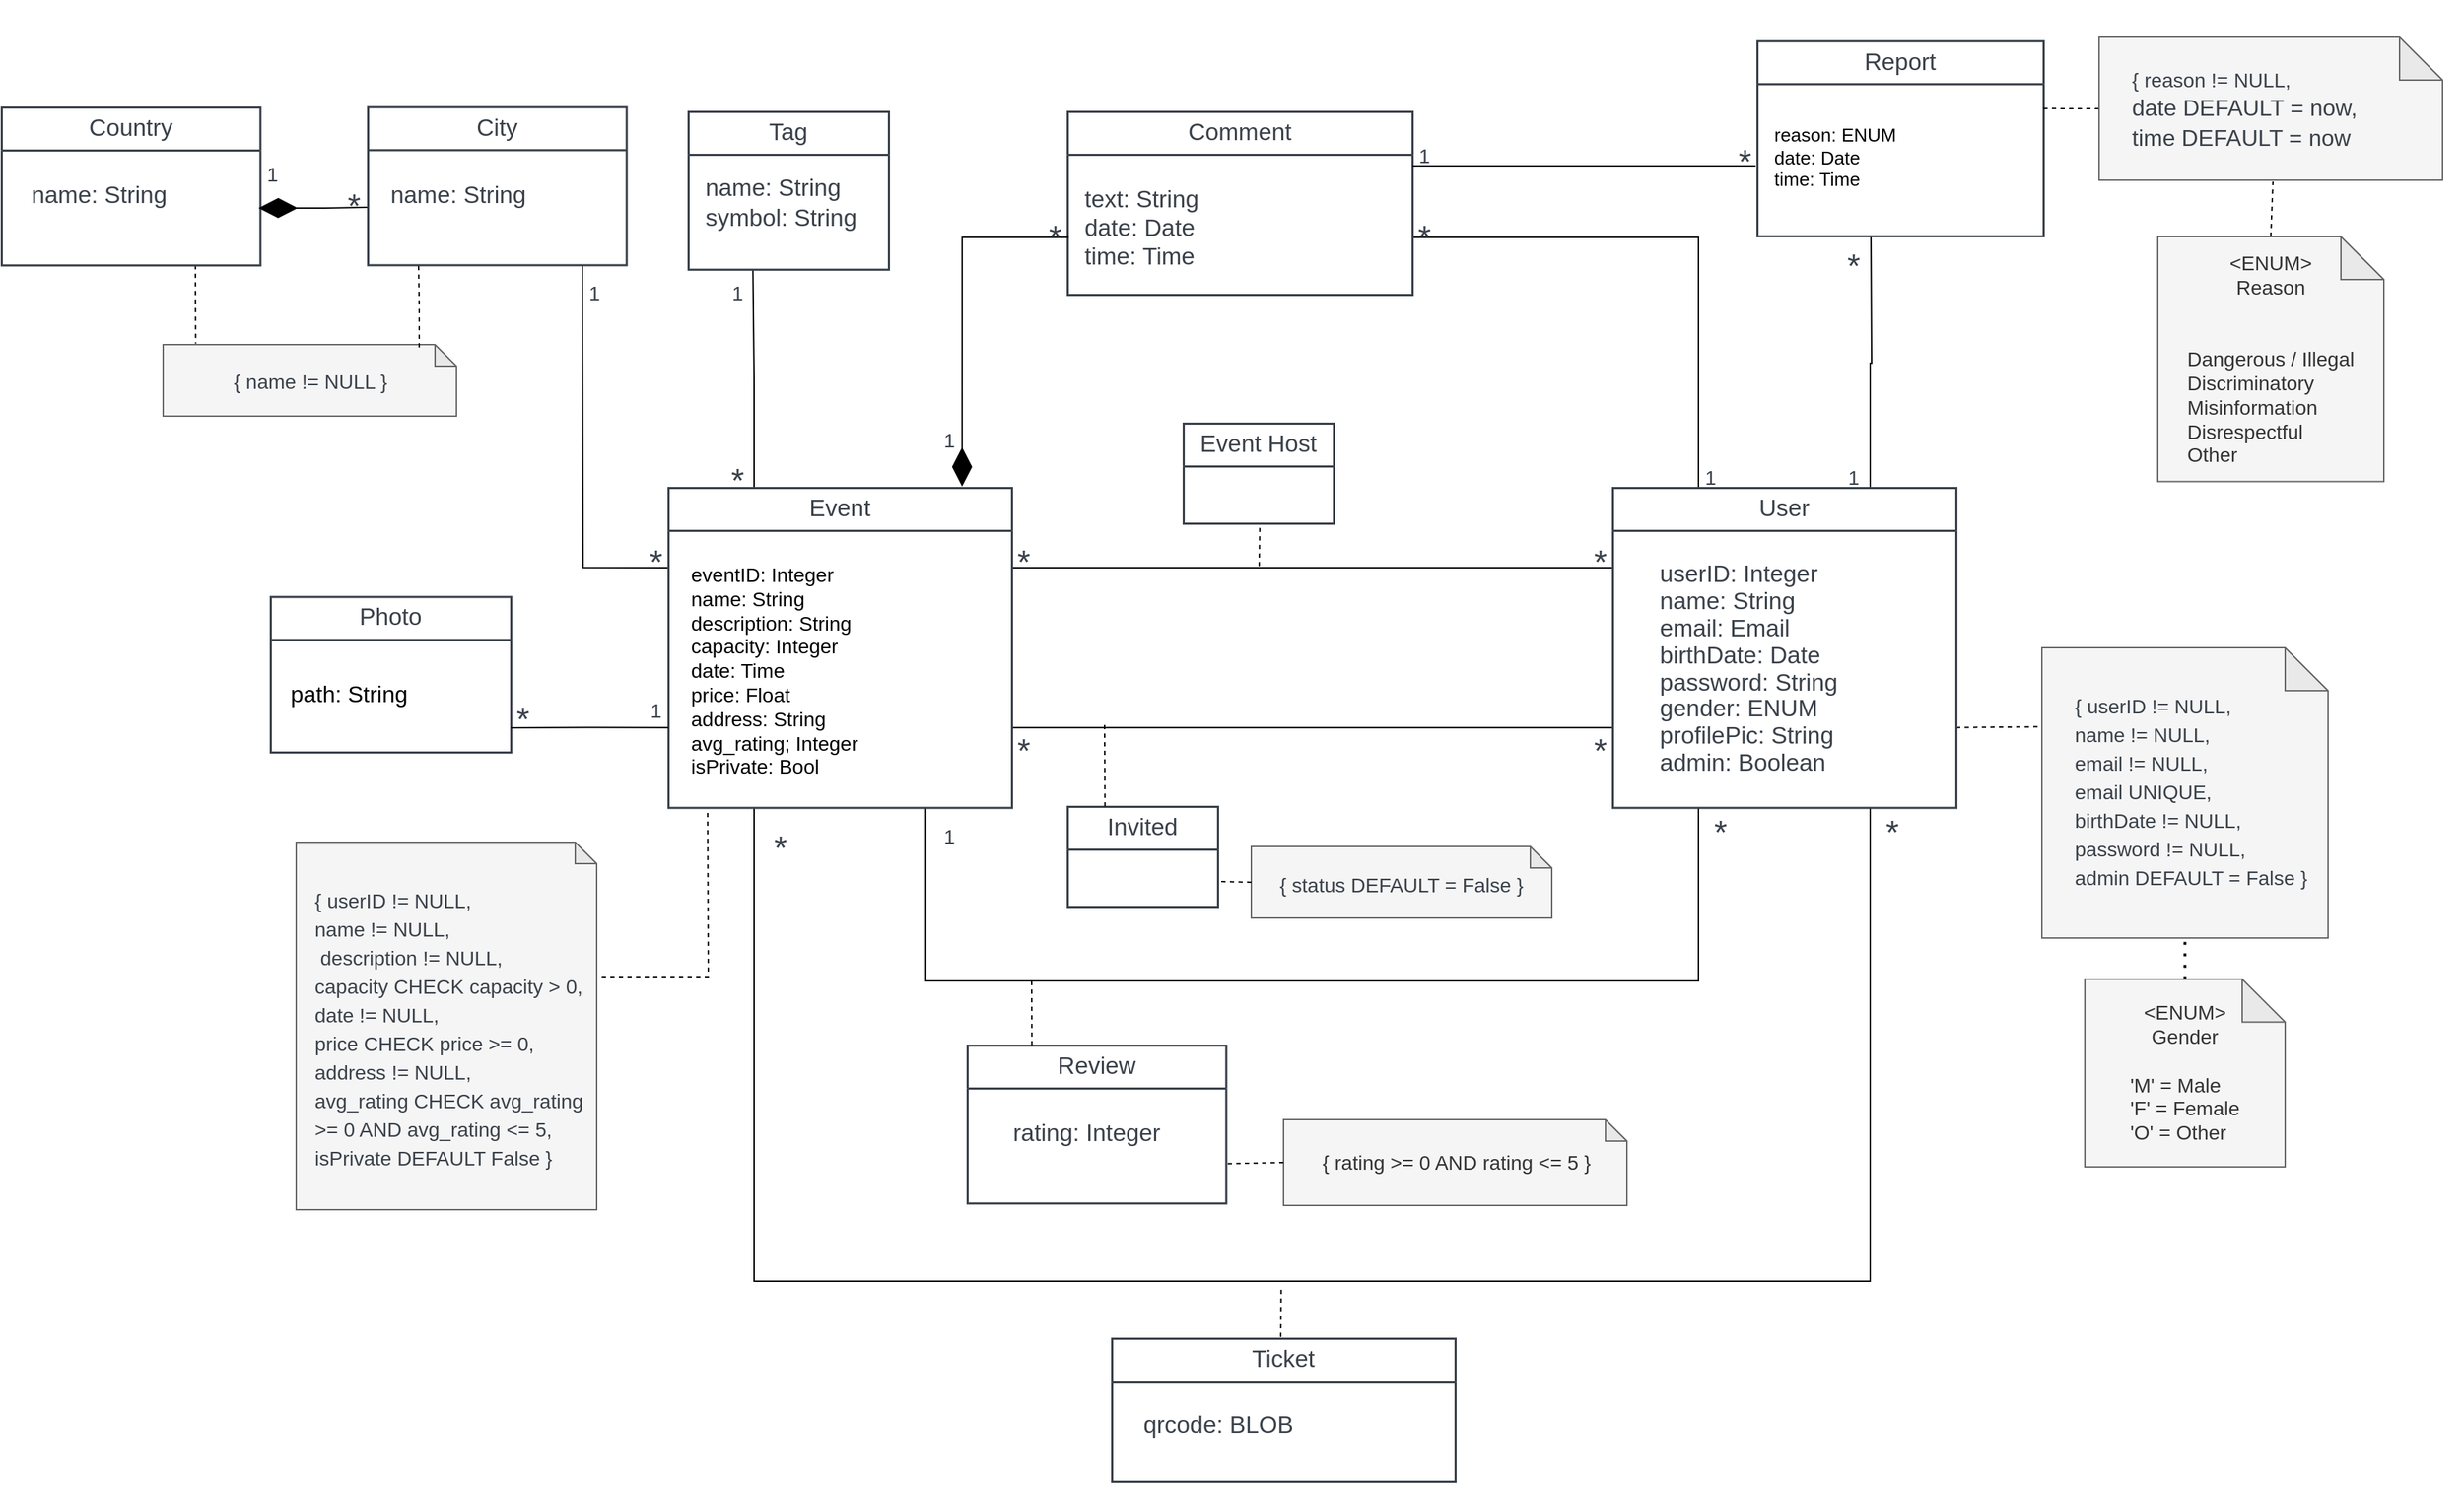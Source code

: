 <mxfile>
    <diagram id="xjRasg4oQ_YAl4rNodnV" name="Page-1">
        <mxGraphModel dx="2036" dy="589" grid="1" gridSize="10" guides="1" tooltips="1" connect="1" arrows="1" fold="1" page="1" pageScale="1" pageWidth="850" pageHeight="1100" math="0" shadow="0">
            <root>
                <mxCell id="0"/>
                <mxCell id="1" parent="0"/>
                <mxCell id="vQ-B-wtypdKm5OWItc5w-111" value="" style="shape=note;whiteSpace=wrap;html=1;backgroundOutline=1;darkOpacity=0.05;fontFamily=Helvetica;fontSize=14;fillColor=#f5f5f5;fontColor=#333333;strokeColor=#666666;" parent="1" vertex="1">
                    <mxGeometry x="1380" y="487" width="200" height="203" as="geometry"/>
                </mxCell>
                <mxCell id="vQ-B-wtypdKm5OWItc5w-81" value="" style="shape=note;whiteSpace=wrap;html=1;backgroundOutline=1;darkOpacity=0.05;size=15;fillColor=#f5f5f5;fontColor=#333333;strokeColor=#666666;" parent="1" vertex="1">
                    <mxGeometry x="67" y="275" width="205" height="50" as="geometry"/>
                </mxCell>
                <mxCell id="vQ-B-wtypdKm5OWItc5w-80" value="" style="shape=note;whiteSpace=wrap;html=1;backgroundOutline=1;darkOpacity=0.05;size=15;fillColor=#f5f5f5;fontColor=#333333;strokeColor=#666666;" parent="1" vertex="1">
                    <mxGeometry x="160" y="623" width="210" height="257" as="geometry"/>
                </mxCell>
                <mxCell id="vQ-B-wtypdKm5OWItc5w-75" value="" style="shape=note;whiteSpace=wrap;html=1;backgroundOutline=1;darkOpacity=0.05;size=15;fillColor=#f5f5f5;fontColor=#333333;strokeColor=#666666;" parent="1" vertex="1">
                    <mxGeometry x="850" y="817" width="240" height="60" as="geometry"/>
                </mxCell>
                <mxCell id="vQ-B-wtypdKm5OWItc5w-74" value="" style="shape=note;whiteSpace=wrap;html=1;backgroundOutline=1;darkOpacity=0.05;size=15;fillColor=#f5f5f5;fontColor=#333333;strokeColor=#666666;" parent="1" vertex="1">
                    <mxGeometry x="827.5" y="626" width="210" height="50" as="geometry"/>
                </mxCell>
                <mxCell id="vQ-B-wtypdKm5OWItc5w-92" style="edgeStyle=orthogonalEdgeStyle;rounded=0;orthogonalLoop=1;jettySize=auto;html=1;exitX=0;exitY=0.25;exitDx=0;exitDy=0;fontSize=14;endArrow=none;endFill=0;" parent="1" source="vQ-B-wtypdKm5OWItc5w-1" edge="1">
                    <mxGeometry relative="1" as="geometry">
                        <mxPoint x="360" y="220" as="targetPoint"/>
                    </mxGeometry>
                </mxCell>
                <mxCell id="vQ-B-wtypdKm5OWItc5w-95" style="edgeStyle=orthogonalEdgeStyle;shape=connector;rounded=0;orthogonalLoop=1;jettySize=auto;html=1;exitX=0.25;exitY=1;exitDx=0;exitDy=0;entryX=0.75;entryY=1;entryDx=0;entryDy=0;labelBackgroundColor=default;strokeColor=default;fontFamily=Helvetica;fontSize=14;fontColor=default;endArrow=none;endFill=0;" parent="1" source="vQ-B-wtypdKm5OWItc5w-1" target="vQ-B-wtypdKm5OWItc5w-3" edge="1">
                    <mxGeometry relative="1" as="geometry">
                        <Array as="points">
                            <mxPoint x="480" y="930"/>
                            <mxPoint x="1260" y="930"/>
                        </Array>
                    </mxGeometry>
                </mxCell>
                <mxCell id="vQ-B-wtypdKm5OWItc5w-96" style="edgeStyle=orthogonalEdgeStyle;shape=connector;rounded=0;orthogonalLoop=1;jettySize=auto;html=1;exitX=0.75;exitY=1;exitDx=0;exitDy=0;entryX=0.25;entryY=1;entryDx=0;entryDy=0;labelBackgroundColor=default;strokeColor=default;fontFamily=Helvetica;fontSize=14;fontColor=default;endArrow=none;endFill=0;" parent="1" source="vQ-B-wtypdKm5OWItc5w-1" target="vQ-B-wtypdKm5OWItc5w-3" edge="1">
                    <mxGeometry relative="1" as="geometry">
                        <Array as="points">
                            <mxPoint x="600" y="720"/>
                            <mxPoint x="1140" y="720"/>
                        </Array>
                    </mxGeometry>
                </mxCell>
                <mxCell id="vQ-B-wtypdKm5OWItc5w-97" style="edgeStyle=orthogonalEdgeStyle;shape=connector;rounded=0;orthogonalLoop=1;jettySize=auto;html=1;exitX=1;exitY=0.75;exitDx=0;exitDy=0;entryX=0;entryY=0.75;entryDx=0;entryDy=0;labelBackgroundColor=default;strokeColor=default;fontFamily=Helvetica;fontSize=14;fontColor=default;endArrow=none;endFill=0;" parent="1" source="vQ-B-wtypdKm5OWItc5w-1" target="vQ-B-wtypdKm5OWItc5w-3" edge="1">
                    <mxGeometry relative="1" as="geometry"/>
                </mxCell>
                <mxCell id="vQ-B-wtypdKm5OWItc5w-98" style="edgeStyle=orthogonalEdgeStyle;shape=connector;rounded=0;orthogonalLoop=1;jettySize=auto;html=1;exitX=1;exitY=0.25;exitDx=0;exitDy=0;entryX=0;entryY=0.25;entryDx=0;entryDy=0;labelBackgroundColor=default;strokeColor=default;fontFamily=Helvetica;fontSize=14;fontColor=default;endArrow=none;endFill=0;" parent="1" source="vQ-B-wtypdKm5OWItc5w-1" target="vQ-B-wtypdKm5OWItc5w-3" edge="1">
                    <mxGeometry relative="1" as="geometry"/>
                </mxCell>
                <mxCell id="vQ-B-wtypdKm5OWItc5w-102" style="edgeStyle=orthogonalEdgeStyle;shape=connector;rounded=0;orthogonalLoop=1;jettySize=auto;html=1;exitX=0.25;exitY=0;exitDx=0;exitDy=0;entryX=0.25;entryY=1;entryDx=0;entryDy=0;labelBackgroundColor=default;strokeColor=default;fontFamily=Helvetica;fontSize=14;fontColor=default;endArrow=none;endFill=0;" parent="1" source="vQ-B-wtypdKm5OWItc5w-1" target="vQ-B-wtypdKm5OWItc5w-7" edge="1">
                    <mxGeometry relative="1" as="geometry"/>
                </mxCell>
                <mxCell id="vQ-B-wtypdKm5OWItc5w-1" value="" style="fillColor=none;strokeColor=none;pointerEvents=0;fontStyle=0;html=1;whiteSpace=wrap;container=1;collapsible=0;childLayout=stackLayout;resizeParent=1;dropTarget=0;fontSize=13;spacing=0;strokeOpacity=100;rounded=1;absoluteArcSize=1;arcSize=9;strokeWidth=1.5;" parent="1" vertex="1">
                    <mxGeometry x="420" y="375" width="240" height="223.75" as="geometry"/>
                </mxCell>
                <mxCell id="vQ-B-wtypdKm5OWItc5w-2" value="Event" style="swimlane;html=1;whiteSpace=wrap;connectable=0;fontStyle=0;startSize=30;dropTarget=0;rounded=0;spacing=0;strokeColor=#3a414a;strokeOpacity=100;strokeWidth=1.5;container=1;pointerEvents=0;collapsible=0;recursiveResize=0;fontSize=16.7;fontColor=#3a414a;" parent="vQ-B-wtypdKm5OWItc5w-1" vertex="1">
                    <mxGeometry width="240" height="223.75" as="geometry"/>
                </mxCell>
                <mxCell id="vQ-B-wtypdKm5OWItc5w-109" style="edgeStyle=orthogonalEdgeStyle;shape=connector;rounded=0;orthogonalLoop=1;jettySize=auto;html=1;exitX=1;exitY=0.75;exitDx=0;exitDy=0;labelBackgroundColor=default;strokeColor=default;fontFamily=Helvetica;fontSize=14;fontColor=default;endArrow=none;endFill=0;entryX=0;entryY=0.25;entryDx=0;entryDy=0;dashed=1;" parent="1" source="vQ-B-wtypdKm5OWItc5w-3" edge="1">
                    <mxGeometry relative="1" as="geometry">
                        <mxPoint x="1380" y="542.25" as="targetPoint"/>
                    </mxGeometry>
                </mxCell>
                <mxCell id="vQ-B-wtypdKm5OWItc5w-127" style="edgeStyle=orthogonalEdgeStyle;shape=connector;rounded=0;orthogonalLoop=1;jettySize=auto;html=1;exitX=0.25;exitY=0;exitDx=0;exitDy=0;labelBackgroundColor=default;strokeColor=default;fontFamily=Helvetica;fontSize=14;fontColor=default;endArrow=none;endFill=0;" parent="1" source="vQ-B-wtypdKm5OWItc5w-3" edge="1">
                    <mxGeometry relative="1" as="geometry">
                        <mxPoint x="940" y="200" as="targetPoint"/>
                        <Array as="points">
                            <mxPoint x="1140" y="200"/>
                        </Array>
                    </mxGeometry>
                </mxCell>
                <mxCell id="vQ-B-wtypdKm5OWItc5w-135" style="edgeStyle=orthogonalEdgeStyle;shape=connector;rounded=0;orthogonalLoop=1;jettySize=auto;html=1;exitX=0.75;exitY=0;exitDx=0;exitDy=0;labelBackgroundColor=default;strokeColor=default;fontFamily=Helvetica;fontSize=14;fontColor=default;endArrow=none;endFill=0;" parent="1" source="vQ-B-wtypdKm5OWItc5w-3" edge="1">
                    <mxGeometry relative="1" as="geometry">
                        <mxPoint x="1260.538" y="200" as="targetPoint"/>
                    </mxGeometry>
                </mxCell>
                <mxCell id="vQ-B-wtypdKm5OWItc5w-3" value="" style="fillColor=none;strokeColor=none;pointerEvents=0;fontStyle=0;html=1;whiteSpace=wrap;container=1;collapsible=0;childLayout=stackLayout;resizeParent=1;dropTarget=0;fontSize=13;spacing=0;strokeOpacity=100;rounded=1;absoluteArcSize=1;arcSize=9;strokeWidth=1.5;" parent="1" vertex="1">
                    <mxGeometry x="1080" y="375" width="240" height="223.75" as="geometry"/>
                </mxCell>
                <mxCell id="vQ-B-wtypdKm5OWItc5w-4" value="User" style="swimlane;html=1;whiteSpace=wrap;connectable=0;fontStyle=0;startSize=30;dropTarget=0;rounded=0;spacing=0;strokeColor=#3a414a;strokeOpacity=100;strokeWidth=1.5;container=1;pointerEvents=0;collapsible=0;recursiveResize=0;fontSize=16.7;fontColor=#3a414a;" parent="vQ-B-wtypdKm5OWItc5w-3" vertex="1">
                    <mxGeometry width="240" height="223.75" as="geometry"/>
                </mxCell>
                <mxCell id="vQ-B-wtypdKm5OWItc5w-5" value="" style="fillColor=none;strokeColor=none;pointerEvents=0;fontStyle=0;html=1;whiteSpace=wrap;container=1;collapsible=0;childLayout=stackLayout;resizeParent=1;dropTarget=0;fontSize=13;spacing=0;strokeOpacity=100;rounded=1;absoluteArcSize=1;arcSize=9;strokeWidth=1.5;" parent="1" vertex="1">
                    <mxGeometry x="629" y="765" width="180.75" height="110.417" as="geometry"/>
                </mxCell>
                <mxCell id="vQ-B-wtypdKm5OWItc5w-6" value="Review" style="swimlane;html=1;whiteSpace=wrap;connectable=0;fontStyle=0;startSize=30;dropTarget=0;rounded=0;spacing=0;strokeColor=#3a414a;strokeOpacity=100;strokeWidth=1.5;container=1;pointerEvents=0;collapsible=0;recursiveResize=0;fontSize=16.7;fontColor=#3a414a;" parent="vQ-B-wtypdKm5OWItc5w-5" vertex="1">
                    <mxGeometry width="180.75" height="110.417" as="geometry"/>
                </mxCell>
                <mxCell id="vQ-B-wtypdKm5OWItc5w-7" value="" style="fillColor=none;strokeColor=none;pointerEvents=0;fontStyle=0;html=1;whiteSpace=wrap;container=1;collapsible=0;childLayout=stackLayout;resizeParent=1;dropTarget=0;fontSize=13;spacing=0;strokeOpacity=100;rounded=1;absoluteArcSize=1;arcSize=9;strokeWidth=0.8;" parent="1" vertex="1">
                    <mxGeometry x="434" y="112" width="180.75" height="110.42" as="geometry"/>
                </mxCell>
                <mxCell id="vQ-B-wtypdKm5OWItc5w-8" value="Tag" style="swimlane;html=1;whiteSpace=wrap;connectable=0;fontStyle=0;startSize=30;dropTarget=0;rounded=0;spacing=0;strokeColor=#3a414a;strokeOpacity=100;strokeWidth=1.5;container=1;pointerEvents=0;collapsible=0;recursiveResize=0;fontSize=16.7;fontColor=#3a414a;" parent="vQ-B-wtypdKm5OWItc5w-7" vertex="1">
                    <mxGeometry width="140" height="110.42" as="geometry"/>
                </mxCell>
                <mxCell id="vQ-B-wtypdKm5OWItc5w-11" value="" style="fillColor=none;strokeColor=none;pointerEvents=0;fontStyle=0;html=1;whiteSpace=wrap;container=1;collapsible=0;childLayout=stackLayout;resizeParent=1;dropTarget=0;fontSize=13;spacing=0;strokeOpacity=100;rounded=1;absoluteArcSize=1;arcSize=9;strokeWidth=1.5;" parent="1" vertex="1">
                    <mxGeometry x="699" y="598" width="105" height="70" as="geometry"/>
                </mxCell>
                <mxCell id="vQ-B-wtypdKm5OWItc5w-12" value="Invited" style="swimlane;html=1;whiteSpace=wrap;connectable=0;fontStyle=0;startSize=30;dropTarget=0;rounded=0;spacing=0;strokeColor=#3a414a;strokeOpacity=100;strokeWidth=1.5;container=1;pointerEvents=0;collapsible=0;recursiveResize=0;fontSize=16.7;fontColor=#3a414a;" parent="vQ-B-wtypdKm5OWItc5w-11" vertex="1">
                    <mxGeometry width="105" height="70" as="geometry"/>
                </mxCell>
                <mxCell id="vQ-B-wtypdKm5OWItc5w-108" style="edgeStyle=orthogonalEdgeStyle;shape=connector;rounded=0;orthogonalLoop=1;jettySize=auto;html=1;exitX=0.75;exitY=1;exitDx=0;exitDy=0;entryX=0.111;entryY=-0.016;entryDx=0;entryDy=0;entryPerimeter=0;labelBackgroundColor=default;strokeColor=default;fontFamily=Helvetica;fontSize=14;fontColor=default;endArrow=none;endFill=0;dashed=1;" parent="1" source="vQ-B-wtypdKm5OWItc5w-17" target="vQ-B-wtypdKm5OWItc5w-81" edge="1">
                    <mxGeometry relative="1" as="geometry"/>
                </mxCell>
                <mxCell id="vQ-B-wtypdKm5OWItc5w-17" value="" style="fillColor=none;strokeColor=none;pointerEvents=0;fontStyle=0;html=1;whiteSpace=wrap;container=1;collapsible=0;childLayout=stackLayout;resizeParent=1;dropTarget=0;fontSize=13;spacing=0;strokeOpacity=100;rounded=1;absoluteArcSize=1;arcSize=9;strokeWidth=0.8;" parent="1" vertex="1">
                    <mxGeometry x="-46" y="109" width="180.75" height="110.417" as="geometry"/>
                </mxCell>
                <mxCell id="vQ-B-wtypdKm5OWItc5w-18" value="Country" style="swimlane;html=1;whiteSpace=wrap;connectable=0;fontStyle=0;startSize=30;dropTarget=0;rounded=0;spacing=0;strokeColor=#3a414a;strokeOpacity=100;strokeWidth=1.5;container=1;pointerEvents=0;collapsible=0;recursiveResize=0;fontSize=16.7;fontColor=#3a414a;" parent="vQ-B-wtypdKm5OWItc5w-17" vertex="1">
                    <mxGeometry width="180.75" height="110.417" as="geometry"/>
                </mxCell>
                <UserObject label="&lt;div style=&quot;display: flex; justify-content: flex-start; text-align: left; align-items: baseline; font-size: 0; line-height: 1.25;margin-top: -2px;&quot;&gt;&lt;span&gt;&lt;span style=&quot;font-size:16.7px;color:#3a414a;&quot;&gt;userID: Integer&lt;br&gt;&lt;/span&gt;&lt;/span&gt;&lt;/div&gt;&lt;div style=&quot;display: flex; justify-content: flex-start; text-align: left; align-items: baseline; font-size: 0; line-height: 1.25;margin-top: -2px;&quot;&gt;&lt;span&gt;&lt;span style=&quot;font-size:16.7px;color:#3a414a;&quot;&gt;name: String&lt;br&gt;&lt;/span&gt;&lt;/span&gt;&lt;/div&gt;&lt;div style=&quot;display: flex; justify-content: flex-start; text-align: left; align-items: baseline; font-size: 0; line-height: 1.25;margin-top: -2px;&quot;&gt;&lt;span&gt;&lt;span style=&quot;font-size:16.7px;color:#3a414a;&quot;&gt;email: Email&lt;br&gt;&lt;/span&gt;&lt;/span&gt;&lt;/div&gt;&lt;div style=&quot;display: flex; justify-content: flex-start; text-align: left; align-items: baseline; font-size: 0; line-height: 1.25;margin-top: -2px;&quot;&gt;&lt;span&gt;&lt;span style=&quot;font-size:16.7px;color:#3a414a;&quot;&gt;birthDate: Date&lt;br&gt;&lt;/span&gt;&lt;/span&gt;&lt;/div&gt;&lt;div style=&quot;display: flex; justify-content: flex-start; text-align: left; align-items: baseline; font-size: 0; line-height: 1.25;margin-top: -2px;&quot;&gt;&lt;span&gt;&lt;span style=&quot;font-size:16.7px;color:#3a414a;&quot;&gt;password: String&lt;br&gt;&lt;/span&gt;&lt;/span&gt;&lt;/div&gt;&lt;div style=&quot;display: flex; justify-content: flex-start; text-align: left; align-items: baseline; font-size: 0; line-height: 1.25;margin-top: -2px;&quot;&gt;&lt;span&gt;&lt;span style=&quot;font-size:16.7px;color:#3a414a;&quot;&gt;gender: ENUM&lt;br&gt;&lt;/span&gt;&lt;/span&gt;&lt;/div&gt;&lt;div style=&quot;display: flex; justify-content: flex-start; text-align: left; align-items: baseline; font-size: 0; line-height: 1.25;margin-top: -2px;&quot;&gt;&lt;span&gt;&lt;span style=&quot;font-size:16.7px;color:#3a414a;&quot;&gt;profilePic: String&lt;br&gt;&lt;/span&gt;&lt;/span&gt;&lt;/div&gt;&lt;div style=&quot;display: flex; justify-content: flex-start; text-align: left; align-items: baseline; font-size: 0; line-height: 1.25;margin-top: -2px;&quot;&gt;&lt;span&gt;&lt;span style=&quot;font-size:16.7px;color:#3a414a;&quot;&gt;admin: Boolean&lt;/span&gt;&lt;/span&gt;&lt;/div&gt;" lucidchartObjectId="GltYj_1O8BFN" id="vQ-B-wtypdKm5OWItc5w-19">
                    <mxCell style="html=1;overflow=block;blockSpacing=1;whiteSpace=wrap;fontSize=13;spacing=3.8;verticalAlign=middle;strokeOpacity=0;fillOpacity=0;rounded=1;absoluteArcSize=1;arcSize=9;fillColor=#ffffff;strokeWidth=0.8;" parent="1" vertex="1">
                        <mxGeometry x="1110" y="419" width="180" height="168" as="geometry"/>
                    </mxCell>
                </UserObject>
                <UserObject label="&lt;div align=&quot;left&quot;&gt;&lt;font style=&quot;font-size: 14px;&quot;&gt;{ userID != NULL, &lt;br&gt;name != NULL,&lt;br&gt;  email != NULL,&lt;br&gt;email UNIQUE, &lt;br&gt;birthDate != NULL,&lt;br&gt;password != NULL,&lt;br&gt;admin DEFAULT = False }&lt;br&gt;&lt;br&gt;&lt;/font&gt;&lt;/div&gt;" lucidchartObjectId="JqtYUnpGPmLg" id="vQ-B-wtypdKm5OWItc5w-22">
                    <mxCell style="html=1;overflow=block;blockSpacing=1;whiteSpace=wrap;fontSize=16.7;fontColor=#3a414a;spacing=3.8;strokeOpacity=0;fillOpacity=0;rounded=1;absoluteArcSize=1;arcSize=9;fillColor=#ffffff;strokeWidth=0.8;align=left;" parent="1" vertex="1">
                        <mxGeometry x="1400" y="513.5" width="233" height="150" as="geometry"/>
                    </mxCell>
                </UserObject>
                <UserObject label="rating: Integer" lucidchartObjectId="DMtYmaaaA0QE" id="vQ-B-wtypdKm5OWItc5w-31">
                    <mxCell style="html=1;overflow=block;blockSpacing=1;whiteSpace=wrap;fontSize=16.7;fontColor=#3a414a;align=left;spacing=3.8;verticalAlign=middle;strokeOpacity=0;fillOpacity=0;rounded=1;absoluteArcSize=1;arcSize=9;fillColor=#ffffff;strokeWidth=0.8;" parent="1" vertex="1">
                        <mxGeometry x="658" y="803" width="122" height="47" as="geometry"/>
                    </mxCell>
                </UserObject>
                <UserObject label="name: String&lt;div&gt;symbol: String&lt;br&gt;&lt;/div&gt;" lucidchartObjectId="BOtYXhs4C6T7" id="vQ-B-wtypdKm5OWItc5w-33">
                    <mxCell style="html=1;overflow=block;blockSpacing=1;whiteSpace=wrap;fontSize=16.7;fontColor=#3a414a;align=left;spacing=3.8;verticalAlign=middle;strokeOpacity=0;fillOpacity=0;rounded=1;absoluteArcSize=1;arcSize=9;fillColor=#ffffff;strokeWidth=0.8;" parent="1" vertex="1">
                        <mxGeometry x="443" y="152.5" width="147" height="47" as="geometry"/>
                    </mxCell>
                </UserObject>
                <UserObject label="*" lucidchartObjectId="VRtYjqYEEI7C" id="vQ-B-wtypdKm5OWItc5w-34">
                    <mxCell style="html=1;overflow=block;blockSpacing=1;whiteSpace=wrap;fontSize=23.3;fontColor=#3a414a;spacing=3.8;strokeOpacity=0;fillOpacity=0;rounded=1;absoluteArcSize=1;arcSize=17;fillColor=#ffffff;strokeWidth=0.8;" parent="1" vertex="1">
                        <mxGeometry x="660" y="542" width="17" height="16" as="geometry"/>
                    </mxCell>
                </UserObject>
                <UserObject label="*" lucidchartObjectId="jStYVsF5nFxg" id="vQ-B-wtypdKm5OWItc5w-35">
                    <mxCell style="html=1;overflow=block;blockSpacing=1;whiteSpace=wrap;fontSize=23.3;fontColor=#3a414a;spacing=3.8;strokeOpacity=0;fillOpacity=0;rounded=1;absoluteArcSize=1;arcSize=9;fillColor=#ffffff;strokeWidth=0.8;" parent="1" vertex="1">
                        <mxGeometry x="1063" y="542" width="17" height="16" as="geometry"/>
                    </mxCell>
                </UserObject>
                <UserObject label="*" lucidchartObjectId="AStYnSq~yiul" id="vQ-B-wtypdKm5OWItc5w-36">
                    <mxCell style="html=1;overflow=block;blockSpacing=1;whiteSpace=wrap;fontSize=23.3;fontColor=#3a414a;spacing=3.8;strokeOpacity=0;fillOpacity=0;rounded=1;absoluteArcSize=1;arcSize=9;fillColor=#ffffff;strokeWidth=0.8;" parent="1" vertex="1">
                        <mxGeometry x="660" y="410" width="17" height="16" as="geometry"/>
                    </mxCell>
                </UserObject>
                <UserObject label="*" lucidchartObjectId="IStYlcz1lWMe" id="vQ-B-wtypdKm5OWItc5w-37">
                    <mxCell style="html=1;overflow=block;blockSpacing=1;whiteSpace=wrap;fontSize=23.3;fontColor=#3a414a;spacing=3.8;strokeOpacity=0;fillOpacity=0;rounded=1;absoluteArcSize=1;arcSize=9;fillColor=#ffffff;strokeWidth=0.8;" parent="1" vertex="1">
                        <mxGeometry x="1063" y="410" width="17" height="16" as="geometry"/>
                    </mxCell>
                </UserObject>
                <UserObject label="&lt;font style=&quot;font-size: 14px;&quot;&gt;{ status DEFAULT = False }&lt;/font&gt;" lucidchartObjectId="7VtYpS5vZ2DZ" id="vQ-B-wtypdKm5OWItc5w-42">
                    <mxCell style="html=1;overflow=block;blockSpacing=1;whiteSpace=wrap;fontSize=16.7;fontColor=#3a414a;spacing=3.8;strokeOpacity=0;fillOpacity=0;rounded=1;absoluteArcSize=1;arcSize=9;fillColor=#ffffff;strokeWidth=0.8;" parent="1" vertex="1">
                        <mxGeometry x="825" y="638" width="215" height="30" as="geometry"/>
                    </mxCell>
                </UserObject>
                <UserObject label="&lt;font style=&quot;font-size: 14px;&quot;&gt;{ rating &amp;gt;= 0 AND rating &amp;lt;= 5 }&lt;/font&gt;" lucidchartObjectId="bYtYYkX8RNLf" id="vQ-B-wtypdKm5OWItc5w-49">
                    <mxCell style="html=1;overflow=block;blockSpacing=1;whiteSpace=wrap;fontSize=16.7;fontColor=#333333;spacing=3.8;strokeOpacity=0;fillOpacity=0;rounded=1;absoluteArcSize=1;arcSize=9;fillColor=#f5f5f5;strokeWidth=0.8;strokeColor=#666666;" parent="1" vertex="1">
                        <mxGeometry x="850" y="823" width="242" height="48" as="geometry"/>
                    </mxCell>
                </UserObject>
                <UserObject label="&lt;span&gt;&lt;span style=&quot;font-size:16.7px;color:#3a414a;&quot;&gt;qrcode: BLOB&lt;br&gt;&lt;/span&gt;&lt;/span&gt;&lt;div style=&quot;display: flex; justify-content: flex-start; text-align: left; align-items: baseline; font-size: 0; line-height: 1.25;margin-top: -2px;&quot;&gt;&lt;span&gt;&lt;/span&gt;&lt;/div&gt;" lucidchartObjectId="uZtY2C.hWUFV" id="vQ-B-wtypdKm5OWItc5w-52">
                    <mxCell style="html=1;overflow=block;blockSpacing=1;whiteSpace=wrap;fontSize=13;spacing=3.8;verticalAlign=middle;strokeOpacity=0;fillOpacity=0;rounded=1;absoluteArcSize=1;arcSize=9;fillColor=#ffffff;strokeWidth=0.8;" parent="1" vertex="1">
                        <mxGeometry x="708" y="990" width="193" height="80" as="geometry"/>
                    </mxCell>
                </UserObject>
                <UserObject label="name: String" lucidchartObjectId="S0tYDHSzcjw7" id="vQ-B-wtypdKm5OWItc5w-55">
                    <mxCell style="html=1;overflow=block;blockSpacing=1;whiteSpace=wrap;fontSize=16.7;fontColor=#3a414a;align=left;spacing=3.8;verticalAlign=middle;strokeOpacity=0;fillOpacity=0;rounded=1;absoluteArcSize=1;arcSize=9;fillColor=#ffffff;strokeWidth=0.8;" parent="1" vertex="1">
                        <mxGeometry x="223" y="147.6" width="122" height="47" as="geometry"/>
                    </mxCell>
                </UserObject>
                <UserObject label="name: String" lucidchartObjectId="q1tYy.iK9YgG" id="vQ-B-wtypdKm5OWItc5w-56">
                    <mxCell style="html=1;overflow=block;blockSpacing=1;whiteSpace=wrap;fontSize=16.7;fontColor=#3a414a;align=left;spacing=3.8;verticalAlign=middle;strokeOpacity=0;fillOpacity=0;rounded=1;absoluteArcSize=1;arcSize=9;fillColor=#ffffff;strokeWidth=0.8;" parent="1" vertex="1">
                        <mxGeometry x="-28" y="147.6" width="122" height="47" as="geometry"/>
                    </mxCell>
                </UserObject>
                <UserObject label="&lt;font style=&quot;font-size: 14px;&quot;&gt;1&lt;/font&gt;" lucidchartObjectId="W1tY4q1xqa1Q" id="vQ-B-wtypdKm5OWItc5w-57">
                    <mxCell style="html=1;overflow=block;blockSpacing=1;whiteSpace=wrap;fontSize=23.3;fontColor=#3a414a;spacing=3.8;strokeOpacity=0;fillOpacity=0;rounded=1;absoluteArcSize=1;arcSize=9;fillColor=#ffffff;strokeWidth=0.8;" parent="1" vertex="1">
                        <mxGeometry x="134.75" y="136" width="17" height="16" as="geometry"/>
                    </mxCell>
                </UserObject>
                <UserObject label="*" lucidchartObjectId="m2tYmQThnCb9" id="vQ-B-wtypdKm5OWItc5w-59">
                    <mxCell style="html=1;overflow=block;blockSpacing=1;whiteSpace=wrap;fontSize=23.3;fontColor=#3a414a;spacing=3.8;strokeOpacity=0;fillOpacity=0;rounded=1;absoluteArcSize=1;arcSize=9;fillColor=#ffffff;strokeWidth=0.8;" parent="1" vertex="1">
                        <mxGeometry x="192" y="161" width="17" height="16" as="geometry"/>
                    </mxCell>
                </UserObject>
                <mxCell id="vQ-B-wtypdKm5OWItc5w-103" style="edgeStyle=orthogonalEdgeStyle;shape=connector;rounded=0;orthogonalLoop=1;jettySize=auto;html=1;exitX=1;exitY=0;exitDx=0;exitDy=0;labelBackgroundColor=default;strokeColor=default;fontFamily=Helvetica;fontSize=14;fontColor=default;endArrow=none;endFill=0;dashed=1;" parent="1" source="vQ-B-wtypdKm5OWItc5w-62" edge="1">
                    <mxGeometry relative="1" as="geometry">
                        <mxPoint x="245.571" y="220" as="targetPoint"/>
                    </mxGeometry>
                </mxCell>
                <UserObject label="&lt;font style=&quot;font-size: 14px;&quot;&gt;{ name != NULL }&lt;/font&gt;" lucidchartObjectId="S2tYh2zHhF-u" id="vQ-B-wtypdKm5OWItc5w-62">
                    <mxCell style="html=1;overflow=block;blockSpacing=1;whiteSpace=wrap;fontSize=16.7;fontColor=#3a414a;spacing=3.8;strokeOpacity=0;fillOpacity=0;rounded=1;absoluteArcSize=1;arcSize=9;fillColor=#ffffff;strokeWidth=0.8;" parent="1" vertex="1">
                        <mxGeometry x="94" y="277" width="152" height="48" as="geometry"/>
                    </mxCell>
                </UserObject>
                <UserObject label="&lt;div align=&quot;left&quot;&gt;&lt;font style=&quot;font-size: 14px&quot;&gt;{ userID != NULL, &lt;br&gt;name != NULL,&lt;br&gt;&amp;nbsp;description != NULL,&lt;br&gt;capacity CHECK capacity &amp;gt; 0, &lt;br&gt;date != NULL,&lt;br&gt;price CHECK price &amp;gt;= 0,&lt;/font&gt;&lt;/div&gt;&lt;div align=&quot;left&quot;&gt;&lt;font style=&quot;font-size: 14px&quot;&gt;address != NULL, &lt;br&gt;&lt;/font&gt;&lt;/div&gt;&lt;div align=&quot;left&quot;&gt;&lt;font style=&quot;font-size: 14px&quot;&gt;avg_rating CHECK avg_rating &amp;gt;= 0 AND avg_rating &amp;lt;= 5,&lt;/font&gt;&lt;/div&gt;&lt;div align=&quot;left&quot;&gt;&lt;font style=&quot;font-size: 14px&quot;&gt;isPrivate DEFAULT False }&lt;br&gt;&lt;br&gt;&lt;br&gt;&lt;/font&gt;&lt;/div&gt;" lucidchartObjectId="V4tYJ.uMVKxk" id="vQ-B-wtypdKm5OWItc5w-67">
                    <mxCell style="html=1;overflow=block;blockSpacing=1;whiteSpace=wrap;fontSize=16.7;fontColor=#3a414a;spacing=3.8;strokeOpacity=0;fillOpacity=0;rounded=1;absoluteArcSize=1;arcSize=9;fillColor=#ffffff;strokeWidth=0.8;" parent="1" vertex="1">
                        <mxGeometry x="169.63" y="650" width="207.37" height="98" as="geometry"/>
                    </mxCell>
                </UserObject>
                <UserObject label="*" lucidchartObjectId="F6tY2ZlmXkN_" id="vQ-B-wtypdKm5OWItc5w-69">
                    <mxCell style="html=1;overflow=block;blockSpacing=1;whiteSpace=wrap;fontSize=23.3;fontColor=#3a414a;spacing=3.8;strokeOpacity=0;fillOpacity=0;rounded=1;absoluteArcSize=1;arcSize=9;fillColor=#ffffff;strokeWidth=0.8;" parent="1" vertex="1">
                        <mxGeometry x="460" y="352.5" width="17" height="16" as="geometry"/>
                    </mxCell>
                </UserObject>
                <mxCell id="vQ-B-wtypdKm5OWItc5w-70" value="" style="endArrow=none;dashed=1;html=1;rounded=0;entryX=0.25;entryY=1;entryDx=0;entryDy=0;" parent="1" edge="1">
                    <mxGeometry width="50" height="50" relative="1" as="geometry">
                        <mxPoint x="833" y="430" as="sourcePoint"/>
                        <mxPoint x="833.406" y="403.194" as="targetPoint"/>
                    </mxGeometry>
                </mxCell>
                <mxCell id="vQ-B-wtypdKm5OWItc5w-71" value="" style="endArrow=none;dashed=1;html=1;rounded=0;exitX=0.25;exitY=0;exitDx=0;exitDy=0;" parent="1" source="vQ-B-wtypdKm5OWItc5w-11" edge="1">
                    <mxGeometry width="50" height="50" relative="1" as="geometry">
                        <mxPoint x="730.05" y="568.997" as="sourcePoint"/>
                        <mxPoint x="725" y="540" as="targetPoint"/>
                    </mxGeometry>
                </mxCell>
                <mxCell id="vQ-B-wtypdKm5OWItc5w-72" value="" style="endArrow=none;dashed=1;html=1;rounded=0;entryX=1;entryY=0.75;entryDx=0;entryDy=0;exitX=0;exitY=0.5;exitDx=0;exitDy=0;exitPerimeter=0;" parent="1" source="vQ-B-wtypdKm5OWItc5w-74" target="vQ-B-wtypdKm5OWItc5w-11" edge="1">
                    <mxGeometry width="50" height="50" relative="1" as="geometry">
                        <mxPoint x="830" y="673" as="sourcePoint"/>
                        <mxPoint x="823.21" y="598.75" as="targetPoint"/>
                    </mxGeometry>
                </mxCell>
                <mxCell id="vQ-B-wtypdKm5OWItc5w-76" value="" style="endArrow=none;dashed=1;html=1;rounded=0;entryX=1;entryY=0.75;entryDx=0;entryDy=0;exitX=0;exitY=0.5;exitDx=0;exitDy=0;exitPerimeter=0;" parent="1" source="vQ-B-wtypdKm5OWItc5w-75" target="vQ-B-wtypdKm5OWItc5w-5" edge="1">
                    <mxGeometry width="50" height="50" relative="1" as="geometry">
                        <mxPoint x="859" y="803" as="sourcePoint"/>
                        <mxPoint x="833" y="803.333" as="targetPoint"/>
                    </mxGeometry>
                </mxCell>
                <mxCell id="vQ-B-wtypdKm5OWItc5w-77" value="" style="endArrow=none;dashed=1;html=1;rounded=0;exitX=0.25;exitY=0;exitDx=0;exitDy=0;entryX=0.141;entryY=-0.5;entryDx=0;entryDy=0;entryPerimeter=0;" parent="1" source="vQ-B-wtypdKm5OWItc5w-5" edge="1">
                    <mxGeometry width="50" height="50" relative="1" as="geometry">
                        <mxPoint x="681.25" y="798" as="sourcePoint"/>
                        <mxPoint x="674.025" y="719" as="targetPoint"/>
                    </mxGeometry>
                </mxCell>
                <mxCell id="vQ-B-wtypdKm5OWItc5w-79" value="" style="endArrow=none;dashed=1;html=1;rounded=0;entryX=0.119;entryY=1.009;entryDx=0;entryDy=0;entryPerimeter=0;exitX=0;exitY=0;exitDx=213.5;exitDy=94;exitPerimeter=0;" parent="1" source="vQ-B-wtypdKm5OWItc5w-80" edge="1">
                    <mxGeometry width="50" height="50" relative="1" as="geometry">
                        <mxPoint x="342.843" y="688.548" as="sourcePoint"/>
                        <mxPoint x="447.56" y="600.764" as="targetPoint"/>
                        <Array as="points">
                            <mxPoint x="448" y="717"/>
                        </Array>
                    </mxGeometry>
                </mxCell>
                <mxCell id="vQ-B-wtypdKm5OWItc5w-87" value="" style="endArrow=none;dashed=1;html=1;rounded=0;exitX=0.5;exitY=0;exitDx=0;exitDy=0;entryX=0.271;entryY=0.214;entryDx=0;entryDy=0;entryPerimeter=0;" parent="1" edge="1">
                    <mxGeometry width="50" height="50" relative="1" as="geometry">
                        <mxPoint x="848" y="975" as="sourcePoint"/>
                        <mxPoint x="848.38" y="933.428" as="targetPoint"/>
                    </mxGeometry>
                </mxCell>
                <mxCell id="vQ-B-wtypdKm5OWItc5w-117" style="edgeStyle=orthogonalEdgeStyle;shape=connector;rounded=0;orthogonalLoop=1;jettySize=auto;html=1;exitX=1;exitY=0.5;exitDx=0;exitDy=0;labelBackgroundColor=default;strokeColor=default;fontFamily=Helvetica;fontSize=14;fontColor=default;endArrow=none;endFill=0;" parent="1" source="vQ-B-wtypdKm5OWItc5w-88" edge="1">
                    <mxGeometry relative="1" as="geometry">
                        <mxPoint x="210" y="180" as="targetPoint"/>
                        <Array as="points">
                            <mxPoint x="180" y="180"/>
                            <mxPoint x="209" y="179"/>
                        </Array>
                    </mxGeometry>
                </mxCell>
                <mxCell id="vQ-B-wtypdKm5OWItc5w-88" value="&amp;nbsp;" style="rhombus;whiteSpace=wrap;html=1;fillColor=#000000;" parent="1" vertex="1">
                    <mxGeometry x="134.75" y="173" width="25.25" height="13" as="geometry"/>
                </mxCell>
                <mxCell id="vQ-B-wtypdKm5OWItc5w-16" value="City" style="swimlane;html=1;whiteSpace=wrap;connectable=0;fontStyle=0;startSize=30;dropTarget=0;rounded=0;spacing=0;strokeColor=#3a414a;strokeOpacity=100;strokeWidth=1.5;container=1;pointerEvents=0;collapsible=0;recursiveResize=0;fontSize=16.7;fontColor=#3a414a;" parent="1" vertex="1">
                    <mxGeometry x="210" y="108.79" width="180.75" height="110.42" as="geometry"/>
                </mxCell>
                <mxCell id="vQ-B-wtypdKm5OWItc5w-89" style="edgeStyle=orthogonalEdgeStyle;rounded=0;orthogonalLoop=1;jettySize=auto;html=1;exitX=0.5;exitY=1;exitDx=0;exitDy=0;fontSize=14;" parent="1" source="vQ-B-wtypdKm5OWItc5w-57" target="vQ-B-wtypdKm5OWItc5w-57" edge="1">
                    <mxGeometry relative="1" as="geometry"/>
                </mxCell>
                <mxCell id="vQ-B-wtypdKm5OWItc5w-112" value="Comment" style="swimlane;html=1;whiteSpace=wrap;connectable=0;fontStyle=0;startSize=30;dropTarget=0;rounded=0;spacing=0;strokeColor=#3a414a;strokeOpacity=100;strokeWidth=1.5;container=1;pointerEvents=0;collapsible=0;recursiveResize=0;fontSize=16.7;fontColor=#3a414a;" parent="1" vertex="1">
                    <mxGeometry x="699" y="112" width="241" height="128" as="geometry"/>
                </mxCell>
                <UserObject label="text: String&lt;div&gt;date: Date&lt;/div&gt;&lt;div&gt;time: Time&lt;/div&gt;&lt;div&gt;&lt;br&gt;&lt;/div&gt;&lt;div&gt;&lt;br&gt;&lt;/div&gt;" lucidchartObjectId="q1tYy.iK9YgG" id="vQ-B-wtypdKm5OWItc5w-114">
                    <mxCell style="html=1;overflow=block;blockSpacing=1;whiteSpace=wrap;fontSize=16.7;fontColor=#3a414a;align=left;spacing=3.8;verticalAlign=middle;strokeOpacity=0;fillOpacity=0;rounded=1;absoluteArcSize=1;arcSize=9;fillColor=#ffffff;strokeWidth=0.8;" parent="1" vertex="1">
                        <mxGeometry x="708" y="160" width="122" height="48" as="geometry"/>
                    </mxCell>
                </UserObject>
                <mxCell id="vQ-B-wtypdKm5OWItc5w-120" style="edgeStyle=orthogonalEdgeStyle;shape=connector;rounded=0;orthogonalLoop=1;jettySize=auto;html=1;exitX=1;exitY=0.5;exitDx=0;exitDy=0;labelBackgroundColor=default;strokeColor=default;fontFamily=Helvetica;fontSize=14;fontColor=default;endArrow=none;endFill=0;" parent="1" source="vQ-B-wtypdKm5OWItc5w-116" edge="1">
                    <mxGeometry relative="1" as="geometry">
                        <mxPoint x="700" y="200" as="targetPoint"/>
                        <Array as="points">
                            <mxPoint x="625" y="200"/>
                        </Array>
                    </mxGeometry>
                </mxCell>
                <mxCell id="vQ-B-wtypdKm5OWItc5w-116" value="&amp;nbsp;" style="rhombus;whiteSpace=wrap;html=1;fillColor=#000000;rotation=-90;" parent="1" vertex="1">
                    <mxGeometry x="612.75" y="354" width="25.25" height="13" as="geometry"/>
                </mxCell>
                <mxCell id="vQ-B-wtypdKm5OWItc5w-121" value="&amp;nbsp;" style="text;whiteSpace=wrap;html=1;fontSize=14;fontFamily=Helvetica;fontColor=default;" parent="1" vertex="1">
                    <mxGeometry x="780" y="280" width="40" height="40" as="geometry"/>
                </mxCell>
                <UserObject label="&lt;font style=&quot;font-size: 14px;&quot;&gt;1&lt;/font&gt;" lucidchartObjectId="F6tY2ZlmXkN_" id="vQ-B-wtypdKm5OWItc5w-122">
                    <mxCell style="html=1;overflow=block;blockSpacing=1;whiteSpace=wrap;fontSize=23.3;fontColor=#3a414a;spacing=3.8;strokeOpacity=0;fillOpacity=0;rounded=1;absoluteArcSize=1;arcSize=17;fillColor=#ffffff;strokeWidth=0.8;" parent="1" vertex="1">
                        <mxGeometry x="460" y="219.21" width="17" height="16" as="geometry"/>
                    </mxCell>
                </UserObject>
                <UserObject label="&lt;font style=&quot;font-size: 14px;&quot;&gt;1&lt;/font&gt;" lucidchartObjectId="F6tY2ZlmXkN_" id="vQ-B-wtypdKm5OWItc5w-124">
                    <mxCell style="html=1;overflow=block;blockSpacing=1;whiteSpace=wrap;fontSize=23.3;fontColor=#3a414a;spacing=3.8;strokeOpacity=0;fillOpacity=0;rounded=1;absoluteArcSize=1;arcSize=17;fillColor=#ffffff;strokeWidth=0.8;" parent="1" vertex="1">
                        <mxGeometry x="608" y="322" width="17" height="16" as="geometry"/>
                    </mxCell>
                </UserObject>
                <UserObject label="*" lucidchartObjectId="AStYnSq~yiul" id="vQ-B-wtypdKm5OWItc5w-125">
                    <mxCell style="html=1;overflow=block;blockSpacing=1;whiteSpace=wrap;fontSize=23.3;fontColor=#3a414a;spacing=3.8;strokeOpacity=0;fillOpacity=0;rounded=1;absoluteArcSize=1;arcSize=9;fillColor=#ffffff;strokeWidth=0.8;" parent="1" vertex="1">
                        <mxGeometry x="682" y="183" width="17" height="16" as="geometry"/>
                    </mxCell>
                </UserObject>
                <mxCell id="vQ-B-wtypdKm5OWItc5w-126" value="&amp;nbsp;" style="text;whiteSpace=wrap;html=1;fontSize=14;fontFamily=Helvetica;fontColor=default;" parent="1" vertex="1">
                    <mxGeometry x="1050" y="210" width="40" height="40" as="geometry"/>
                </mxCell>
                <UserObject label="*" lucidchartObjectId="AStYnSq~yiul" id="vQ-B-wtypdKm5OWItc5w-132">
                    <mxCell style="html=1;overflow=block;blockSpacing=1;whiteSpace=wrap;fontSize=23.3;fontColor=#3a414a;spacing=3.8;strokeOpacity=0;fillOpacity=0;rounded=1;absoluteArcSize=1;arcSize=9;fillColor=#ffffff;strokeWidth=0.8;" parent="1" vertex="1">
                        <mxGeometry x="940" y="183" width="17" height="16" as="geometry"/>
                    </mxCell>
                </UserObject>
                <UserObject label="&lt;font style=&quot;font-size: 14px;&quot;&gt;1&lt;/font&gt;" lucidchartObjectId="F6tY2ZlmXkN_" id="vQ-B-wtypdKm5OWItc5w-134">
                    <mxCell style="html=1;overflow=block;blockSpacing=1;whiteSpace=wrap;fontSize=23.3;fontColor=#3a414a;spacing=3.8;strokeOpacity=0;fillOpacity=0;rounded=1;absoluteArcSize=1;arcSize=17;fillColor=#ffffff;strokeWidth=0.8;" parent="1" vertex="1">
                        <mxGeometry x="1140" y="347.6" width="17" height="16" as="geometry"/>
                    </mxCell>
                </UserObject>
                <mxCell id="vQ-B-wtypdKm5OWItc5w-136" value="Report" style="swimlane;html=1;whiteSpace=wrap;connectable=0;fontStyle=0;startSize=30;dropTarget=0;rounded=0;spacing=0;strokeColor=#3a414a;strokeOpacity=100;strokeWidth=1.5;container=1;pointerEvents=0;collapsible=0;recursiveResize=0;fontSize=16.7;fontColor=#3a414a;points=[[0,0,0,0,0],[0,0.25,0,0,0],[0,0.5,0,0,0],[0,0.75,0,0,0],[0,1,0,0,0],[0.25,0,0,0,0],[0.25,1,0,0,0],[0.5,0,0,0,0],[0.5,1,0,0,0],[0.75,0,0,0,0],[0.75,1,0,0,0],[1,0,0,0,0],[1,0.25,0,0,0],[1,0.5,0,0,0],[1,0.75,0,0,0],[1,1,0,0,0]];" parent="1" vertex="1">
                    <mxGeometry x="1181" y="62.62" width="200" height="136.38" as="geometry"/>
                </mxCell>
                <UserObject label="&lt;div align=&quot;left&quot;&gt;reason: ENUM&lt;/div&gt;&lt;div align=&quot;left&quot;&gt;date: Date&lt;/div&gt;&lt;div align=&quot;left&quot;&gt;time: Time&lt;br&gt;&lt;/div&gt;" lucidchartObjectId="GltYj_1O8BFN" id="vQ-B-wtypdKm5OWItc5w-138">
                    <mxCell style="html=1;overflow=block;blockSpacing=1;whiteSpace=wrap;fontSize=13;spacing=3.8;verticalAlign=middle;strokeOpacity=0;fillOpacity=0;rounded=1;absoluteArcSize=1;arcSize=9;fillColor=#ffffff;strokeWidth=0.8;align=left;" parent="1" vertex="1">
                        <mxGeometry x="1189.5" y="93.39" width="130" height="101.21" as="geometry"/>
                    </mxCell>
                </UserObject>
                <UserObject label="&lt;font style=&quot;font-size: 14px;&quot;&gt;1&lt;/font&gt;" lucidchartObjectId="F6tY2ZlmXkN_" id="vQ-B-wtypdKm5OWItc5w-140">
                    <mxCell style="html=1;overflow=block;blockSpacing=1;whiteSpace=wrap;fontSize=23.3;fontColor=#3a414a;spacing=3.8;strokeOpacity=0;fillOpacity=0;rounded=1;absoluteArcSize=1;arcSize=17;fillColor=#ffffff;strokeWidth=0.8;" parent="1" vertex="1">
                        <mxGeometry x="1240" y="347.6" width="17" height="16" as="geometry"/>
                    </mxCell>
                </UserObject>
                <UserObject label="*" lucidchartObjectId="AStYnSq~yiul" id="vQ-B-wtypdKm5OWItc5w-141">
                    <mxCell style="html=1;overflow=block;blockSpacing=1;whiteSpace=wrap;fontSize=23.3;fontColor=#3a414a;spacing=3.8;strokeOpacity=0;fillOpacity=0;rounded=1;absoluteArcSize=1;arcSize=9;fillColor=#ffffff;strokeWidth=0.8;" parent="1" vertex="1">
                        <mxGeometry x="1240" y="203" width="17" height="16" as="geometry"/>
                    </mxCell>
                </UserObject>
                <mxCell id="vQ-B-wtypdKm5OWItc5w-144" style="edgeStyle=orthogonalEdgeStyle;shape=connector;rounded=0;orthogonalLoop=1;jettySize=auto;html=1;labelBackgroundColor=default;strokeColor=default;fontFamily=Helvetica;fontSize=14;fontColor=default;endArrow=none;endFill=0;" parent="1" edge="1">
                    <mxGeometry relative="1" as="geometry">
                        <mxPoint x="1180" y="150" as="targetPoint"/>
                        <mxPoint x="940" y="150" as="sourcePoint"/>
                        <Array as="points">
                            <mxPoint x="1050" y="150"/>
                            <mxPoint x="1170" y="150"/>
                        </Array>
                    </mxGeometry>
                </mxCell>
                <UserObject label="&lt;font style=&quot;font-size: 14px;&quot;&gt;1&lt;/font&gt;" lucidchartObjectId="F6tY2ZlmXkN_" id="vQ-B-wtypdKm5OWItc5w-145">
                    <mxCell style="html=1;overflow=block;blockSpacing=1;whiteSpace=wrap;fontSize=23.3;fontColor=#3a414a;spacing=3.8;strokeOpacity=0;fillOpacity=0;rounded=1;absoluteArcSize=1;arcSize=17;fillColor=#ffffff;strokeWidth=0.8;" parent="1" vertex="1">
                        <mxGeometry x="940" y="122.81" width="17" height="16" as="geometry"/>
                    </mxCell>
                </UserObject>
                <UserObject label="*" lucidchartObjectId="AStYnSq~yiul" id="vQ-B-wtypdKm5OWItc5w-146">
                    <mxCell style="html=1;overflow=block;blockSpacing=1;whiteSpace=wrap;fontSize=23.3;fontColor=#3a414a;spacing=3.8;strokeOpacity=0;fillOpacity=0;rounded=1;absoluteArcSize=1;arcSize=9;fillColor=#ffffff;strokeWidth=0.8;" parent="1" vertex="1">
                        <mxGeometry x="1164" y="130" width="17" height="16" as="geometry"/>
                    </mxCell>
                </UserObject>
                <mxCell id="vQ-B-wtypdKm5OWItc5w-150" style="edgeStyle=orthogonalEdgeStyle;shape=connector;rounded=0;orthogonalLoop=1;jettySize=auto;html=1;exitX=0;exitY=0.5;exitDx=0;exitDy=0;exitPerimeter=0;labelBackgroundColor=default;strokeColor=default;fontFamily=Helvetica;fontSize=14;fontColor=default;endArrow=none;endFill=0;dashed=1;" parent="1" source="vQ-B-wtypdKm5OWItc5w-147" edge="1">
                    <mxGeometry relative="1" as="geometry">
                        <mxPoint x="1380" y="109.833" as="targetPoint"/>
                    </mxGeometry>
                </mxCell>
                <mxCell id="vQ-B-wtypdKm5OWItc5w-147" value="" style="shape=note;whiteSpace=wrap;html=1;backgroundOutline=1;darkOpacity=0.05;fontFamily=Helvetica;fontSize=14;fillColor=#f5f5f5;fontColor=#333333;strokeColor=#666666;" parent="1" vertex="1">
                    <mxGeometry x="1420" y="60" width="240" height="100" as="geometry"/>
                </mxCell>
                <UserObject label="&lt;div&gt;&lt;font style=&quot;font-size: 14px;&quot;&gt;{ reason != NULL,&lt;/font&gt;&lt;/div&gt;&lt;div&gt;&lt;font size=&quot;3&quot;&gt;date DEFAULT = now,&lt;/font&gt;&lt;/div&gt;&lt;div&gt;&lt;font size=&quot;3&quot;&gt;time DEFAULT = now&lt;br&gt;&lt;/font&gt;&lt;/div&gt;" lucidchartObjectId="JqtYUnpGPmLg" id="vQ-B-wtypdKm5OWItc5w-148">
                    <mxCell style="html=1;overflow=block;blockSpacing=1;whiteSpace=wrap;fontSize=16.7;fontColor=#3a414a;spacing=3.8;strokeOpacity=0;fillOpacity=0;rounded=1;absoluteArcSize=1;arcSize=9;fillColor=#ffffff;strokeWidth=0.8;align=left;" parent="1" vertex="1">
                        <mxGeometry x="1440" y="35" width="233" height="150" as="geometry"/>
                    </mxCell>
                </UserObject>
                <UserObject label="*" lucidchartObjectId="F6tY2ZlmXkN_" id="TI2klEOtYl0a5Y6k5_6i-3">
                    <mxCell style="html=1;overflow=block;blockSpacing=1;whiteSpace=wrap;fontSize=23.3;fontColor=#3a414a;spacing=3.8;strokeOpacity=0;fillOpacity=0;rounded=1;absoluteArcSize=1;arcSize=17;fillColor=#ffffff;strokeWidth=0.8;" parent="1" vertex="1">
                        <mxGeometry x="403" y="410" width="17" height="16" as="geometry"/>
                    </mxCell>
                </UserObject>
                <UserObject label="&lt;font style=&quot;font-size: 14px;&quot;&gt;1&lt;/font&gt;" lucidchartObjectId="F6tY2ZlmXkN_" id="TI2klEOtYl0a5Y6k5_6i-4">
                    <mxCell style="html=1;overflow=block;blockSpacing=1;whiteSpace=wrap;fontSize=23.3;fontColor=#3a414a;spacing=3.8;strokeOpacity=0;fillOpacity=0;rounded=1;absoluteArcSize=1;arcSize=17;fillColor=#ffffff;strokeWidth=0.8;" parent="1" vertex="1">
                        <mxGeometry x="360" y="219" width="17" height="16" as="geometry"/>
                    </mxCell>
                </UserObject>
                <UserObject label="*" lucidchartObjectId="VRtYjqYEEI7C" id="TI2klEOtYl0a5Y6k5_6i-7">
                    <mxCell style="html=1;overflow=block;blockSpacing=1;whiteSpace=wrap;fontSize=23.3;fontColor=#3a414a;spacing=3.8;strokeOpacity=0;fillOpacity=0;rounded=1;absoluteArcSize=1;arcSize=0;fillColor=#ffffff;strokeWidth=0.8;" parent="1" vertex="1">
                        <mxGeometry x="1147" y="598.75" width="17" height="16" as="geometry"/>
                    </mxCell>
                </UserObject>
                <UserObject label="&lt;font style=&quot;font-size: 14px;&quot;&gt;1&lt;/font&gt;" lucidchartObjectId="F6tY2ZlmXkN_" id="TI2klEOtYl0a5Y6k5_6i-8">
                    <mxCell style="html=1;overflow=block;blockSpacing=1;whiteSpace=wrap;fontSize=23.3;fontColor=#3a414a;spacing=3.8;strokeOpacity=0;fillOpacity=0;rounded=1;absoluteArcSize=1;arcSize=17;fillColor=#ffffff;strokeWidth=0.8;" parent="1" vertex="1">
                        <mxGeometry x="608" y="598.75" width="17" height="16" as="geometry"/>
                    </mxCell>
                </UserObject>
                <UserObject label="*" lucidchartObjectId="VRtYjqYEEI7C" id="TI2klEOtYl0a5Y6k5_6i-9">
                    <mxCell style="html=1;overflow=block;blockSpacing=1;whiteSpace=wrap;fontSize=23.3;fontColor=#3a414a;spacing=3.8;strokeOpacity=0;fillOpacity=0;rounded=1;absoluteArcSize=1;arcSize=0;fillColor=#ffffff;strokeWidth=0.8;" parent="1" vertex="1">
                        <mxGeometry x="1266.5" y="598.75" width="17" height="16" as="geometry"/>
                    </mxCell>
                </UserObject>
                <UserObject label="*" lucidchartObjectId="VRtYjqYEEI7C" id="TI2klEOtYl0a5Y6k5_6i-10">
                    <mxCell style="html=1;overflow=block;blockSpacing=1;whiteSpace=wrap;fontSize=23.3;fontColor=#3a414a;spacing=3.8;strokeOpacity=0;fillOpacity=0;rounded=1;absoluteArcSize=1;arcSize=0;fillColor=#ffffff;strokeWidth=0.8;" parent="1" vertex="1">
                        <mxGeometry x="490" y="610" width="17" height="16" as="geometry"/>
                    </mxCell>
                </UserObject>
                <mxCell id="TI2klEOtYl0a5Y6k5_6i-11" value="Event Host" style="swimlane;html=1;whiteSpace=wrap;connectable=0;fontStyle=0;startSize=30;dropTarget=0;rounded=0;spacing=0;strokeColor=#3a414a;strokeOpacity=100;strokeWidth=1.5;container=1;pointerEvents=0;collapsible=0;recursiveResize=0;fontSize=16.7;fontColor=#3a414a;" parent="1" vertex="1">
                    <mxGeometry x="780" y="330" width="105" height="70" as="geometry"/>
                </mxCell>
                <mxCell id="TI2klEOtYl0a5Y6k5_6i-15" value="" style="endArrow=none;dashed=1;html=1;dashPattern=1 3;strokeWidth=2;rounded=0;entryX=0.5;entryY=1;entryDx=0;entryDy=0;entryPerimeter=0;exitX=0.5;exitY=0;exitDx=0;exitDy=0;exitPerimeter=0;" parent="1" source="TI2klEOtYl0a5Y6k5_6i-16" target="vQ-B-wtypdKm5OWItc5w-111" edge="1">
                    <mxGeometry width="50" height="50" relative="1" as="geometry">
                        <mxPoint x="1500" y="720" as="sourcePoint"/>
                        <mxPoint x="1130" y="580" as="targetPoint"/>
                        <Array as="points"/>
                    </mxGeometry>
                </mxCell>
                <mxCell id="TI2klEOtYl0a5Y6k5_6i-16" value="&lt;div&gt;&amp;lt;ENUM&amp;gt;&lt;/div&gt;&lt;div&gt;Gender&lt;br&gt;&lt;/div&gt;&lt;div align=&quot;left&quot;&gt;&lt;br&gt;&lt;/div&gt;&lt;div align=&quot;left&quot;&gt;'M' = Male&lt;/div&gt;&lt;div align=&quot;left&quot;&gt;'F' = Female&lt;br&gt;&lt;/div&gt;&lt;div align=&quot;left&quot;&gt;'O' = Other&lt;br&gt;&lt;/div&gt;" style="shape=note;whiteSpace=wrap;html=1;backgroundOutline=1;darkOpacity=0.05;fontFamily=Helvetica;fontSize=14;fillColor=#f5f5f5;fontColor=#333333;strokeColor=#666666;" parent="1" vertex="1">
                    <mxGeometry x="1410" y="718.71" width="140" height="131.29" as="geometry"/>
                </mxCell>
                <mxCell id="TI2klEOtYl0a5Y6k5_6i-17" value="&lt;div&gt;&amp;lt;ENUM&amp;gt;&lt;/div&gt;&lt;div&gt;Reason&lt;br&gt;&lt;/div&gt;&lt;div&gt;&lt;br&gt;&lt;/div&gt;&lt;div align=&quot;left&quot;&gt;&lt;br&gt;&lt;/div&gt;&lt;div align=&quot;left&quot;&gt;Dangerous / Illegal&lt;/div&gt;&lt;div align=&quot;left&quot;&gt;Discriminatory &lt;br&gt;&lt;/div&gt;&lt;div align=&quot;left&quot;&gt;Misinformation&lt;/div&gt;&lt;div align=&quot;left&quot;&gt;Disrespectful&lt;/div&gt;&lt;div align=&quot;left&quot;&gt;Other&lt;br&gt;&lt;/div&gt;" style="shape=note;whiteSpace=wrap;html=1;backgroundOutline=1;darkOpacity=0.05;fontFamily=Helvetica;fontSize=14;fillColor=#f5f5f5;fontColor=#333333;strokeColor=#666666;" parent="1" vertex="1">
                    <mxGeometry x="1461" y="199.5" width="158" height="171.29" as="geometry"/>
                </mxCell>
                <mxCell id="TI2klEOtYl0a5Y6k5_6i-20" value="" style="endArrow=none;dashed=1;html=1;rounded=0;exitX=0.5;exitY=0;exitDx=0;exitDy=0;exitPerimeter=0;" parent="1" source="TI2klEOtYl0a5Y6k5_6i-17" edge="1">
                    <mxGeometry width="50" height="50" relative="1" as="geometry">
                        <mxPoint x="1491.5" y="211" as="sourcePoint"/>
                        <mxPoint x="1541.5" y="161" as="targetPoint"/>
                    </mxGeometry>
                </mxCell>
                <mxCell id="QtLpKy4S513my2_FR1Nx-1" value="Photo" style="swimlane;html=1;whiteSpace=wrap;connectable=0;fontStyle=0;startSize=30;dropTarget=0;rounded=0;spacing=0;strokeColor=#3a414a;strokeOpacity=100;strokeWidth=1.5;container=1;pointerEvents=0;collapsible=0;recursiveResize=0;fontSize=16.7;fontColor=#3a414a;" parent="1" vertex="1">
                    <mxGeometry x="142" y="451.25" width="168" height="108.75" as="geometry"/>
                </mxCell>
                <mxCell id="QtLpKy4S513my2_FR1Nx-3" style="edgeStyle=orthogonalEdgeStyle;rounded=0;orthogonalLoop=1;jettySize=auto;html=1;exitX=0;exitY=0.75;exitDx=0;exitDy=0;fontSize=14;endArrow=none;endFill=0;" parent="1" source="vQ-B-wtypdKm5OWItc5w-1" edge="1">
                    <mxGeometry relative="1" as="geometry">
                        <mxPoint x="310" y="543" as="targetPoint"/>
                        <mxPoint x="345" y="549.938" as="sourcePoint"/>
                    </mxGeometry>
                </mxCell>
                <UserObject label="&lt;font style=&quot;font-size: 16px;&quot;&gt;path: String&lt;/font&gt;" lucidchartObjectId="AttYla0XmqQ0" id="QtLpKy4S513my2_FR1Nx-4">
                    <mxCell style="html=1;overflow=block;blockSpacing=1;whiteSpace=wrap;fontSize=13;spacing=3.8;verticalAlign=middle;strokeOpacity=0;fillOpacity=0;rounded=1;absoluteArcSize=1;arcSize=9;fillColor=#ffffff;strokeWidth=0.8;" parent="1" vertex="1">
                        <mxGeometry x="151.75" y="487" width="90" height="63" as="geometry"/>
                    </mxCell>
                </UserObject>
                <mxCell id="vQ-B-wtypdKm5OWItc5w-14" value="Ticket" style="swimlane;html=1;whiteSpace=wrap;connectable=0;fontStyle=0;startSize=30;dropTarget=0;rounded=0;spacing=0;strokeColor=#3a414a;strokeOpacity=100;strokeWidth=1.5;container=1;pointerEvents=0;collapsible=0;recursiveResize=0;fontSize=16.7;fontColor=#3a414a;" parent="1" vertex="1">
                    <mxGeometry x="730" y="970" width="240" height="100" as="geometry"/>
                </mxCell>
                <UserObject label="&lt;font style=&quot;font-size: 14px;&quot;&gt;1&lt;/font&gt;" lucidchartObjectId="F6tY2ZlmXkN_" id="4">
                    <mxCell style="html=1;overflow=block;blockSpacing=1;whiteSpace=wrap;fontSize=23.3;fontColor=#3a414a;spacing=3.8;strokeOpacity=0;fillOpacity=0;rounded=1;absoluteArcSize=1;arcSize=17;fillColor=#ffffff;strokeWidth=0.8;" parent="1" vertex="1">
                        <mxGeometry x="403" y="510.5" width="17" height="16" as="geometry"/>
                    </mxCell>
                </UserObject>
                <UserObject label="*" lucidchartObjectId="VRtYjqYEEI7C" id="6">
                    <mxCell style="html=1;overflow=block;blockSpacing=1;whiteSpace=wrap;fontSize=23.3;fontColor=#3a414a;spacing=3.8;strokeOpacity=0;fillOpacity=0;rounded=1;absoluteArcSize=1;arcSize=0;fillColor=#ffffff;strokeWidth=0.8;" parent="1" vertex="1">
                        <mxGeometry x="310" y="520" width="17" height="16" as="geometry"/>
                    </mxCell>
                </UserObject>
                <mxCell id="7" value="&lt;font style=&quot;font-size: 14px&quot;&gt;eventID: Integer&lt;br&gt;name: String&lt;br&gt;description: String&lt;br&gt;capacity: Integer&lt;br&gt;date: Time&lt;br&gt;price: Float&lt;br&gt;address: String&lt;br&gt;avg_rating; Integer&lt;br&gt;isPrivate: Bool&lt;/font&gt;" style="text;html=1;strokeColor=none;fillColor=none;align=left;verticalAlign=middle;whiteSpace=wrap;rounded=0;" vertex="1" parent="1">
                    <mxGeometry x="434" y="408" width="266" height="190" as="geometry"/>
                </mxCell>
            </root>
        </mxGraphModel>
    </diagram>
</mxfile>
